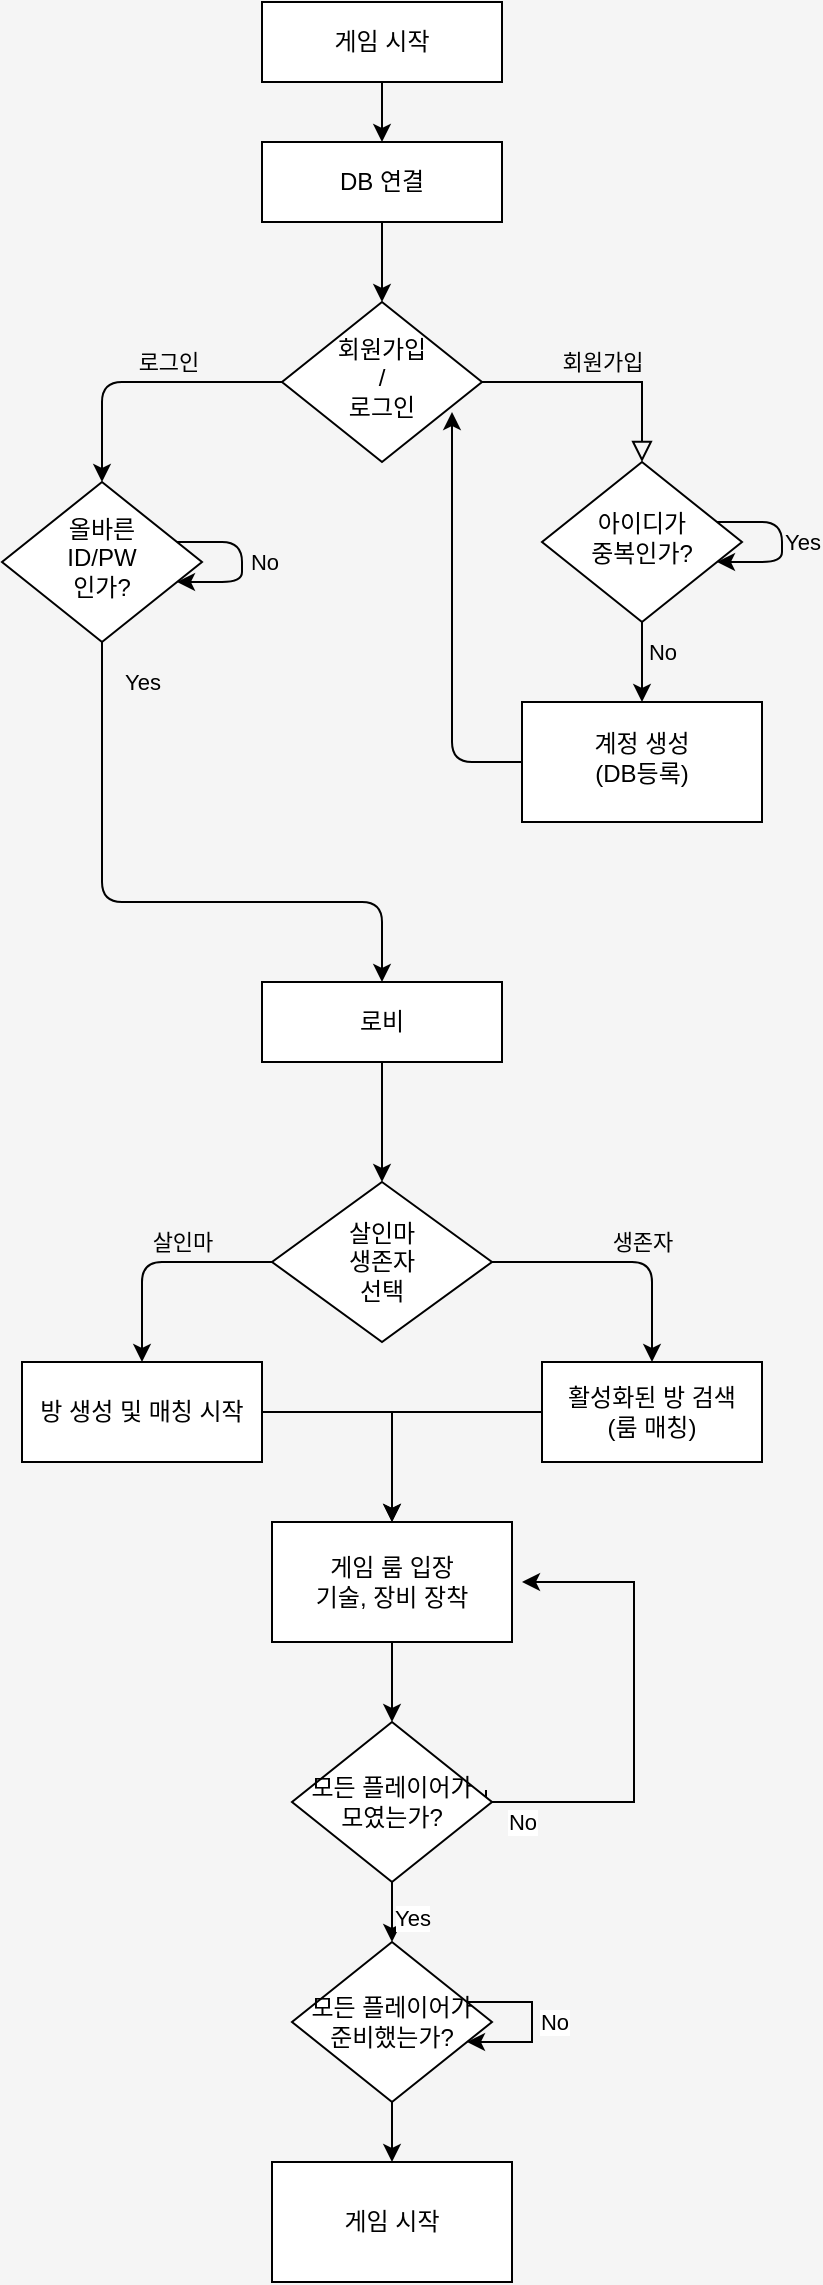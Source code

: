 <mxfile version="24.4.0" type="github">
  <diagram id="C5RBs43oDa-KdzZeNtuy" name="Page-1">
    <mxGraphModel dx="1030" dy="770" grid="1" gridSize="10" guides="1" tooltips="1" connect="1" arrows="1" fold="1" page="1" pageScale="1" pageWidth="827" pageHeight="1169" background="#F5F5F5" math="0" shadow="0">
      <root>
        <mxCell id="WIyWlLk6GJQsqaUBKTNV-0" />
        <mxCell id="WIyWlLk6GJQsqaUBKTNV-1" parent="WIyWlLk6GJQsqaUBKTNV-0" />
        <mxCell id="FNYoQEOrKKPgcS_ufRn_-55" style="edgeStyle=orthogonalEdgeStyle;rounded=0;orthogonalLoop=1;jettySize=auto;html=1;entryX=0.5;entryY=0;entryDx=0;entryDy=0;" edge="1" parent="WIyWlLk6GJQsqaUBKTNV-1" source="WIyWlLk6GJQsqaUBKTNV-3" target="FNYoQEOrKKPgcS_ufRn_-54">
          <mxGeometry relative="1" as="geometry" />
        </mxCell>
        <mxCell id="WIyWlLk6GJQsqaUBKTNV-3" value="게임 시작" style="rounded=0;whiteSpace=wrap;html=1;fontSize=12;glass=0;strokeWidth=1;shadow=0;labelBackgroundColor=none;" parent="WIyWlLk6GJQsqaUBKTNV-1" vertex="1">
          <mxGeometry x="160" y="10" width="120" height="40" as="geometry" />
        </mxCell>
        <mxCell id="WIyWlLk6GJQsqaUBKTNV-5" value="회원가입" style="edgeStyle=orthogonalEdgeStyle;rounded=0;html=1;jettySize=auto;orthogonalLoop=1;fontSize=11;endArrow=block;endFill=0;endSize=8;strokeWidth=1;shadow=0;labelBackgroundColor=none;fontColor=default;entryX=0.5;entryY=0;entryDx=0;entryDy=0;" parent="WIyWlLk6GJQsqaUBKTNV-1" source="WIyWlLk6GJQsqaUBKTNV-6" target="FNYoQEOrKKPgcS_ufRn_-4" edge="1">
          <mxGeometry y="10" relative="1" as="geometry">
            <mxPoint as="offset" />
            <mxPoint x="354" y="255" as="targetPoint" />
          </mxGeometry>
        </mxCell>
        <mxCell id="FNYoQEOrKKPgcS_ufRn_-2" style="edgeStyle=orthogonalEdgeStyle;orthogonalLoop=1;jettySize=auto;html=1;labelBackgroundColor=none;fontColor=default;" edge="1" parent="WIyWlLk6GJQsqaUBKTNV-1" source="WIyWlLk6GJQsqaUBKTNV-6" target="FNYoQEOrKKPgcS_ufRn_-13">
          <mxGeometry relative="1" as="geometry">
            <mxPoint x="80" y="255" as="targetPoint" />
          </mxGeometry>
        </mxCell>
        <mxCell id="FNYoQEOrKKPgcS_ufRn_-3" value="로그인" style="edgeLabel;html=1;align=center;verticalAlign=middle;resizable=0;points=[];labelBackgroundColor=none;" vertex="1" connectable="0" parent="FNYoQEOrKKPgcS_ufRn_-2">
          <mxGeometry x="-0.186" y="-2" relative="1" as="geometry">
            <mxPoint y="-8" as="offset" />
          </mxGeometry>
        </mxCell>
        <mxCell id="WIyWlLk6GJQsqaUBKTNV-6" value="회원가입&lt;div&gt;/&lt;/div&gt;&lt;div&gt;로그인&lt;/div&gt;" style="rhombus;whiteSpace=wrap;html=1;shadow=0;fontFamily=Helvetica;fontSize=12;align=center;strokeWidth=1;spacing=6;spacingTop=-4;labelBackgroundColor=none;rounded=0;" parent="WIyWlLk6GJQsqaUBKTNV-1" vertex="1">
          <mxGeometry x="170" y="160" width="100" height="80" as="geometry" />
        </mxCell>
        <mxCell id="FNYoQEOrKKPgcS_ufRn_-21" value="" style="edgeStyle=orthogonalEdgeStyle;orthogonalLoop=1;jettySize=auto;html=1;labelBackgroundColor=none;fontColor=default;" edge="1" parent="WIyWlLk6GJQsqaUBKTNV-1" source="WIyWlLk6GJQsqaUBKTNV-12" target="FNYoQEOrKKPgcS_ufRn_-20">
          <mxGeometry relative="1" as="geometry" />
        </mxCell>
        <mxCell id="WIyWlLk6GJQsqaUBKTNV-12" value="로비" style="rounded=0;whiteSpace=wrap;html=1;fontSize=12;glass=0;strokeWidth=1;shadow=0;labelBackgroundColor=none;" parent="WIyWlLk6GJQsqaUBKTNV-1" vertex="1">
          <mxGeometry x="160" y="500" width="120" height="40" as="geometry" />
        </mxCell>
        <mxCell id="FNYoQEOrKKPgcS_ufRn_-8" value="" style="edgeStyle=orthogonalEdgeStyle;orthogonalLoop=1;jettySize=auto;html=1;labelBackgroundColor=none;fontColor=default;" edge="1" parent="WIyWlLk6GJQsqaUBKTNV-1" source="FNYoQEOrKKPgcS_ufRn_-4" target="FNYoQEOrKKPgcS_ufRn_-7">
          <mxGeometry relative="1" as="geometry" />
        </mxCell>
        <mxCell id="FNYoQEOrKKPgcS_ufRn_-11" value="No" style="edgeLabel;html=1;align=center;verticalAlign=middle;resizable=0;points=[];labelBackgroundColor=none;" vertex="1" connectable="0" parent="FNYoQEOrKKPgcS_ufRn_-8">
          <mxGeometry x="-0.25" y="3" relative="1" as="geometry">
            <mxPoint x="7" as="offset" />
          </mxGeometry>
        </mxCell>
        <mxCell id="FNYoQEOrKKPgcS_ufRn_-4" value="아이디가&lt;div&gt;중복인가?&lt;/div&gt;" style="rhombus;whiteSpace=wrap;html=1;shadow=0;fontFamily=Helvetica;fontSize=12;align=center;strokeWidth=1;spacing=6;spacingTop=-4;labelBackgroundColor=none;rounded=0;" vertex="1" parent="WIyWlLk6GJQsqaUBKTNV-1">
          <mxGeometry x="300" y="240" width="100" height="80" as="geometry" />
        </mxCell>
        <mxCell id="FNYoQEOrKKPgcS_ufRn_-5" style="edgeStyle=orthogonalEdgeStyle;orthogonalLoop=1;jettySize=auto;html=1;elbow=horizontal;labelBackgroundColor=none;fontColor=default;" edge="1" parent="WIyWlLk6GJQsqaUBKTNV-1" source="FNYoQEOrKKPgcS_ufRn_-4" target="FNYoQEOrKKPgcS_ufRn_-4">
          <mxGeometry relative="1" as="geometry" />
        </mxCell>
        <mxCell id="FNYoQEOrKKPgcS_ufRn_-6" value="Yes" style="edgeLabel;html=1;align=center;verticalAlign=middle;resizable=0;points=[];labelBackgroundColor=none;" vertex="1" connectable="0" parent="FNYoQEOrKKPgcS_ufRn_-5">
          <mxGeometry x="-0.353" y="2" relative="1" as="geometry">
            <mxPoint x="15" y="12" as="offset" />
          </mxGeometry>
        </mxCell>
        <mxCell id="FNYoQEOrKKPgcS_ufRn_-7" value="계정 생성&lt;div&gt;(DB등록)&lt;/div&gt;" style="whiteSpace=wrap;html=1;shadow=0;strokeWidth=1;spacing=6;spacingTop=-4;labelBackgroundColor=none;rounded=0;" vertex="1" parent="WIyWlLk6GJQsqaUBKTNV-1">
          <mxGeometry x="290" y="360" width="120" height="60" as="geometry" />
        </mxCell>
        <mxCell id="FNYoQEOrKKPgcS_ufRn_-10" style="edgeStyle=orthogonalEdgeStyle;orthogonalLoop=1;jettySize=auto;html=1;entryX=0.85;entryY=0.688;entryDx=0;entryDy=0;entryPerimeter=0;labelBackgroundColor=none;fontColor=default;" edge="1" parent="WIyWlLk6GJQsqaUBKTNV-1" source="FNYoQEOrKKPgcS_ufRn_-7" target="WIyWlLk6GJQsqaUBKTNV-6">
          <mxGeometry relative="1" as="geometry" />
        </mxCell>
        <mxCell id="FNYoQEOrKKPgcS_ufRn_-17" style="edgeStyle=orthogonalEdgeStyle;orthogonalLoop=1;jettySize=auto;html=1;labelBackgroundColor=none;fontColor=default;" edge="1" parent="WIyWlLk6GJQsqaUBKTNV-1" source="FNYoQEOrKKPgcS_ufRn_-13" target="WIyWlLk6GJQsqaUBKTNV-12">
          <mxGeometry relative="1" as="geometry">
            <mxPoint x="80" y="470" as="targetPoint" />
            <Array as="points">
              <mxPoint x="80" y="460" />
            </Array>
          </mxGeometry>
        </mxCell>
        <mxCell id="FNYoQEOrKKPgcS_ufRn_-18" value="Yes" style="edgeLabel;html=1;align=center;verticalAlign=middle;resizable=0;points=[];labelBackgroundColor=none;" vertex="1" connectable="0" parent="FNYoQEOrKKPgcS_ufRn_-17">
          <mxGeometry x="0.352" relative="1" as="geometry">
            <mxPoint x="-60" y="-110" as="offset" />
          </mxGeometry>
        </mxCell>
        <mxCell id="FNYoQEOrKKPgcS_ufRn_-13" value="올바른&lt;div&gt;ID/PW&lt;/div&gt;&lt;div&gt;인가?&lt;/div&gt;" style="rhombus;whiteSpace=wrap;html=1;shadow=0;fontFamily=Helvetica;fontSize=12;align=center;strokeWidth=1;spacing=6;spacingTop=-4;labelBackgroundColor=none;rounded=0;" vertex="1" parent="WIyWlLk6GJQsqaUBKTNV-1">
          <mxGeometry x="30" y="250" width="100" height="80" as="geometry" />
        </mxCell>
        <mxCell id="FNYoQEOrKKPgcS_ufRn_-14" style="edgeStyle=orthogonalEdgeStyle;orthogonalLoop=1;jettySize=auto;html=1;elbow=vertical;labelBackgroundColor=none;fontColor=default;" edge="1" parent="WIyWlLk6GJQsqaUBKTNV-1" source="FNYoQEOrKKPgcS_ufRn_-13" target="FNYoQEOrKKPgcS_ufRn_-13">
          <mxGeometry relative="1" as="geometry" />
        </mxCell>
        <mxCell id="FNYoQEOrKKPgcS_ufRn_-15" value="No" style="edgeLabel;html=1;align=center;verticalAlign=middle;resizable=0;points=[];labelBackgroundColor=none;" vertex="1" connectable="0" parent="FNYoQEOrKKPgcS_ufRn_-14">
          <mxGeometry x="0.471" y="-1" relative="1" as="geometry">
            <mxPoint x="21" y="-9" as="offset" />
          </mxGeometry>
        </mxCell>
        <mxCell id="FNYoQEOrKKPgcS_ufRn_-24" value="" style="edgeStyle=orthogonalEdgeStyle;orthogonalLoop=1;jettySize=auto;html=1;labelBackgroundColor=none;fontColor=default;" edge="1" parent="WIyWlLk6GJQsqaUBKTNV-1" source="FNYoQEOrKKPgcS_ufRn_-20" target="FNYoQEOrKKPgcS_ufRn_-23">
          <mxGeometry relative="1" as="geometry" />
        </mxCell>
        <mxCell id="FNYoQEOrKKPgcS_ufRn_-27" value="살인마" style="edgeLabel;html=1;align=center;verticalAlign=middle;resizable=0;points=[];labelBackgroundColor=none;" vertex="1" connectable="0" parent="FNYoQEOrKKPgcS_ufRn_-24">
          <mxGeometry x="-0.217" y="-2" relative="1" as="geometry">
            <mxPoint y="-8" as="offset" />
          </mxGeometry>
        </mxCell>
        <mxCell id="FNYoQEOrKKPgcS_ufRn_-26" value="" style="edgeStyle=orthogonalEdgeStyle;orthogonalLoop=1;jettySize=auto;html=1;labelBackgroundColor=none;fontColor=default;" edge="1" parent="WIyWlLk6GJQsqaUBKTNV-1" source="FNYoQEOrKKPgcS_ufRn_-20" target="FNYoQEOrKKPgcS_ufRn_-25">
          <mxGeometry relative="1" as="geometry" />
        </mxCell>
        <mxCell id="FNYoQEOrKKPgcS_ufRn_-28" value="생존자" style="edgeLabel;html=1;align=center;verticalAlign=middle;resizable=0;points=[];labelBackgroundColor=none;" vertex="1" connectable="0" parent="FNYoQEOrKKPgcS_ufRn_-26">
          <mxGeometry x="0.108" y="1" relative="1" as="geometry">
            <mxPoint x="3" y="-9" as="offset" />
          </mxGeometry>
        </mxCell>
        <mxCell id="FNYoQEOrKKPgcS_ufRn_-20" value="살인마&lt;div&gt;생존자&lt;/div&gt;&lt;div&gt;선택&lt;/div&gt;" style="rhombus;whiteSpace=wrap;html=1;rounded=0;glass=0;strokeWidth=1;shadow=0;labelBackgroundColor=none;" vertex="1" parent="WIyWlLk6GJQsqaUBKTNV-1">
          <mxGeometry x="165" y="600" width="110" height="80" as="geometry" />
        </mxCell>
        <mxCell id="FNYoQEOrKKPgcS_ufRn_-42" value="" style="edgeStyle=orthogonalEdgeStyle;rounded=0;orthogonalLoop=1;jettySize=auto;html=1;" edge="1" parent="WIyWlLk6GJQsqaUBKTNV-1" source="FNYoQEOrKKPgcS_ufRn_-23" target="FNYoQEOrKKPgcS_ufRn_-41">
          <mxGeometry relative="1" as="geometry" />
        </mxCell>
        <mxCell id="FNYoQEOrKKPgcS_ufRn_-23" value="방 생성 및 매칭 시작" style="whiteSpace=wrap;html=1;rounded=0;glass=0;strokeWidth=1;shadow=0;labelBackgroundColor=none;" vertex="1" parent="WIyWlLk6GJQsqaUBKTNV-1">
          <mxGeometry x="40" y="690" width="120" height="50" as="geometry" />
        </mxCell>
        <mxCell id="FNYoQEOrKKPgcS_ufRn_-43" style="edgeStyle=orthogonalEdgeStyle;rounded=0;orthogonalLoop=1;jettySize=auto;html=1;" edge="1" parent="WIyWlLk6GJQsqaUBKTNV-1" source="FNYoQEOrKKPgcS_ufRn_-25" target="FNYoQEOrKKPgcS_ufRn_-41">
          <mxGeometry relative="1" as="geometry" />
        </mxCell>
        <mxCell id="FNYoQEOrKKPgcS_ufRn_-25" value="활성화된 방 검색&lt;div&gt;(룸 매칭)&lt;/div&gt;" style="whiteSpace=wrap;html=1;rounded=0;glass=0;strokeWidth=1;shadow=0;labelBackgroundColor=none;" vertex="1" parent="WIyWlLk6GJQsqaUBKTNV-1">
          <mxGeometry x="300" y="690" width="110" height="50" as="geometry" />
        </mxCell>
        <mxCell id="FNYoQEOrKKPgcS_ufRn_-35" value="" style="edgeStyle=orthogonalEdgeStyle;rounded=0;orthogonalLoop=1;jettySize=auto;html=1;" edge="1" parent="WIyWlLk6GJQsqaUBKTNV-1" source="FNYoQEOrKKPgcS_ufRn_-29" target="FNYoQEOrKKPgcS_ufRn_-34">
          <mxGeometry relative="1" as="geometry" />
        </mxCell>
        <mxCell id="FNYoQEOrKKPgcS_ufRn_-38" value="Yes" style="edgeLabel;html=1;align=center;verticalAlign=middle;resizable=0;points=[];" vertex="1" connectable="0" parent="FNYoQEOrKKPgcS_ufRn_-35">
          <mxGeometry x="-0.12" y="5" relative="1" as="geometry">
            <mxPoint x="15" as="offset" />
          </mxGeometry>
        </mxCell>
        <mxCell id="FNYoQEOrKKPgcS_ufRn_-48" style="edgeStyle=orthogonalEdgeStyle;rounded=0;orthogonalLoop=1;jettySize=auto;html=1;exitX=0.97;exitY=0.425;exitDx=0;exitDy=0;exitPerimeter=0;" edge="1" parent="WIyWlLk6GJQsqaUBKTNV-1" source="FNYoQEOrKKPgcS_ufRn_-29">
          <mxGeometry relative="1" as="geometry">
            <mxPoint x="290" y="800" as="targetPoint" />
            <mxPoint x="300" y="920" as="sourcePoint" />
            <Array as="points">
              <mxPoint x="272" y="910" />
              <mxPoint x="346" y="910" />
              <mxPoint x="346" y="800" />
            </Array>
          </mxGeometry>
        </mxCell>
        <mxCell id="FNYoQEOrKKPgcS_ufRn_-49" value="No" style="edgeLabel;html=1;align=center;verticalAlign=middle;resizable=0;points=[];" vertex="1" connectable="0" parent="FNYoQEOrKKPgcS_ufRn_-48">
          <mxGeometry x="-0.081" y="-5" relative="1" as="geometry">
            <mxPoint x="-61" y="43" as="offset" />
          </mxGeometry>
        </mxCell>
        <mxCell id="FNYoQEOrKKPgcS_ufRn_-29" value="모든 플레이어가&lt;div&gt;모였는가?&lt;/div&gt;" style="rhombus;whiteSpace=wrap;html=1;rounded=0;glass=0;strokeWidth=1;shadow=0;labelBackgroundColor=none;" vertex="1" parent="WIyWlLk6GJQsqaUBKTNV-1">
          <mxGeometry x="175" y="870" width="100" height="80" as="geometry" />
        </mxCell>
        <mxCell id="FNYoQEOrKKPgcS_ufRn_-40" value="" style="edgeStyle=orthogonalEdgeStyle;rounded=0;orthogonalLoop=1;jettySize=auto;html=1;" edge="1" parent="WIyWlLk6GJQsqaUBKTNV-1" source="FNYoQEOrKKPgcS_ufRn_-34" target="FNYoQEOrKKPgcS_ufRn_-39">
          <mxGeometry relative="1" as="geometry" />
        </mxCell>
        <mxCell id="FNYoQEOrKKPgcS_ufRn_-34" value="모든 플레이어가&lt;div&gt;준비했는가?&lt;/div&gt;" style="rhombus;whiteSpace=wrap;html=1;rounded=0;glass=0;strokeWidth=1;shadow=0;labelBackgroundColor=none;" vertex="1" parent="WIyWlLk6GJQsqaUBKTNV-1">
          <mxGeometry x="175" y="980" width="100" height="80" as="geometry" />
        </mxCell>
        <mxCell id="FNYoQEOrKKPgcS_ufRn_-36" style="edgeStyle=orthogonalEdgeStyle;rounded=0;orthogonalLoop=1;jettySize=auto;html=1;" edge="1" parent="WIyWlLk6GJQsqaUBKTNV-1" source="FNYoQEOrKKPgcS_ufRn_-34" target="FNYoQEOrKKPgcS_ufRn_-34">
          <mxGeometry relative="1" as="geometry" />
        </mxCell>
        <mxCell id="FNYoQEOrKKPgcS_ufRn_-37" value="No" style="edgeLabel;html=1;align=center;verticalAlign=middle;resizable=0;points=[];" vertex="1" connectable="0" parent="FNYoQEOrKKPgcS_ufRn_-36">
          <mxGeometry x="0.235" y="2" relative="1" as="geometry">
            <mxPoint x="11" y="-12" as="offset" />
          </mxGeometry>
        </mxCell>
        <mxCell id="FNYoQEOrKKPgcS_ufRn_-39" value="게임 시작" style="rounded=0;whiteSpace=wrap;html=1;glass=0;strokeWidth=1;shadow=0;labelBackgroundColor=none;" vertex="1" parent="WIyWlLk6GJQsqaUBKTNV-1">
          <mxGeometry x="165" y="1090" width="120" height="60" as="geometry" />
        </mxCell>
        <mxCell id="FNYoQEOrKKPgcS_ufRn_-44" style="edgeStyle=orthogonalEdgeStyle;rounded=0;orthogonalLoop=1;jettySize=auto;html=1;" edge="1" parent="WIyWlLk6GJQsqaUBKTNV-1" source="FNYoQEOrKKPgcS_ufRn_-41" target="FNYoQEOrKKPgcS_ufRn_-29">
          <mxGeometry relative="1" as="geometry" />
        </mxCell>
        <mxCell id="FNYoQEOrKKPgcS_ufRn_-41" value="게임 룸 입장&lt;div&gt;기술, 장비 장착&lt;/div&gt;" style="whiteSpace=wrap;html=1;rounded=0;glass=0;strokeWidth=1;shadow=0;labelBackgroundColor=none;" vertex="1" parent="WIyWlLk6GJQsqaUBKTNV-1">
          <mxGeometry x="165" y="770" width="120" height="60" as="geometry" />
        </mxCell>
        <mxCell id="FNYoQEOrKKPgcS_ufRn_-56" style="edgeStyle=orthogonalEdgeStyle;rounded=0;orthogonalLoop=1;jettySize=auto;html=1;" edge="1" parent="WIyWlLk6GJQsqaUBKTNV-1" source="FNYoQEOrKKPgcS_ufRn_-54" target="WIyWlLk6GJQsqaUBKTNV-6">
          <mxGeometry relative="1" as="geometry" />
        </mxCell>
        <mxCell id="FNYoQEOrKKPgcS_ufRn_-54" value="DB 연결" style="rounded=0;whiteSpace=wrap;html=1;" vertex="1" parent="WIyWlLk6GJQsqaUBKTNV-1">
          <mxGeometry x="160" y="80" width="120" height="40" as="geometry" />
        </mxCell>
      </root>
    </mxGraphModel>
  </diagram>
</mxfile>
